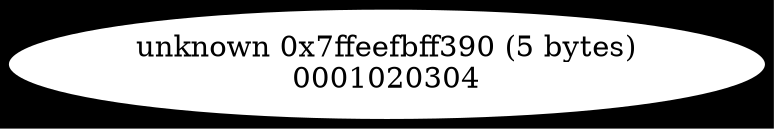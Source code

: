 digraph memory_dump_graph {
graph [bgcolor=black]
_7ffeefbff390 [style=filled] [fillcolor=white] [label="unknown 0x7ffeefbff390 (5 bytes)
0001020304"]
}
